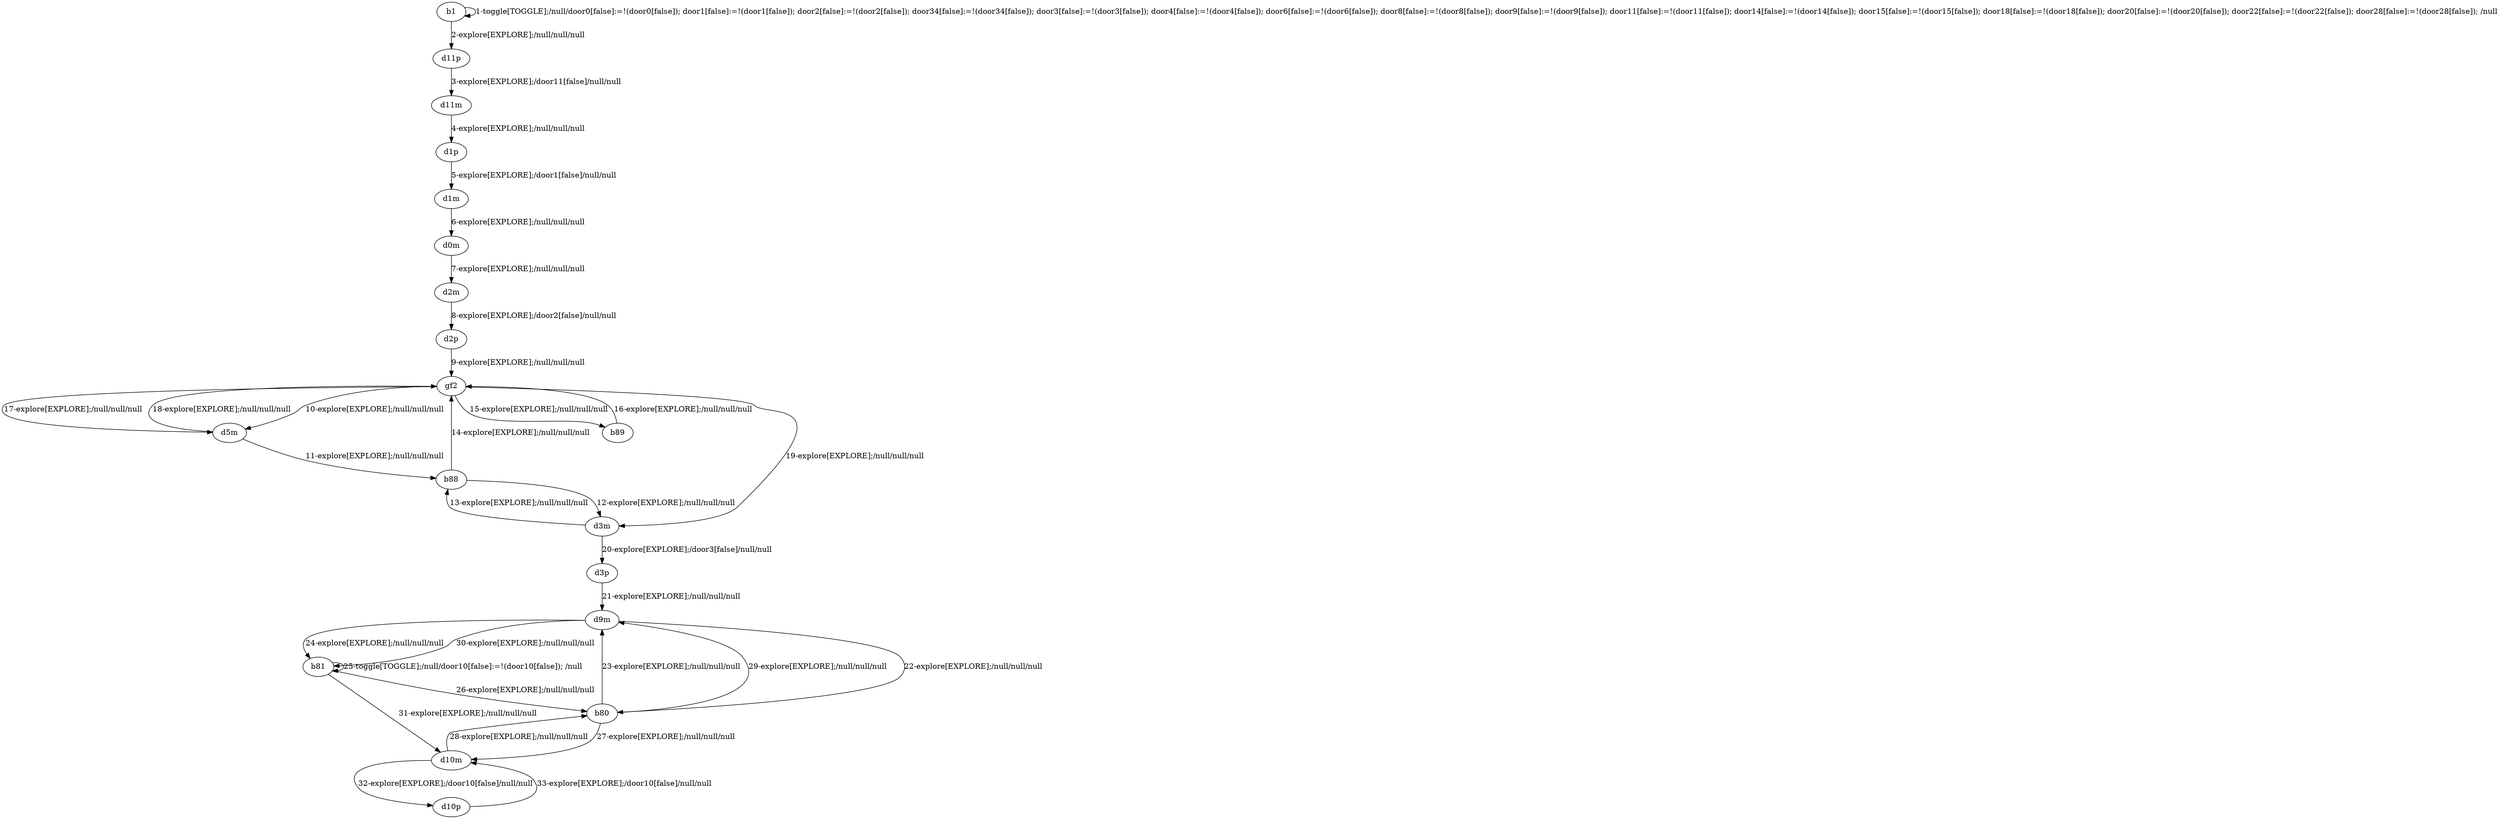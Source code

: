 # Total number of goals covered by this test: 1
# b81 --> b81

digraph g {
"b1" -> "b1" [label = "1-toggle[TOGGLE];/null/door0[false]:=!(door0[false]); door1[false]:=!(door1[false]); door2[false]:=!(door2[false]); door34[false]:=!(door34[false]); door3[false]:=!(door3[false]); door4[false]:=!(door4[false]); door6[false]:=!(door6[false]); door8[false]:=!(door8[false]); door9[false]:=!(door9[false]); door11[false]:=!(door11[false]); door14[false]:=!(door14[false]); door15[false]:=!(door15[false]); door18[false]:=!(door18[false]); door20[false]:=!(door20[false]); door22[false]:=!(door22[false]); door28[false]:=!(door28[false]); /null"];
"b1" -> "d11p" [label = "2-explore[EXPLORE];/null/null/null"];
"d11p" -> "d11m" [label = "3-explore[EXPLORE];/door11[false]/null/null"];
"d11m" -> "d1p" [label = "4-explore[EXPLORE];/null/null/null"];
"d1p" -> "d1m" [label = "5-explore[EXPLORE];/door1[false]/null/null"];
"d1m" -> "d0m" [label = "6-explore[EXPLORE];/null/null/null"];
"d0m" -> "d2m" [label = "7-explore[EXPLORE];/null/null/null"];
"d2m" -> "d2p" [label = "8-explore[EXPLORE];/door2[false]/null/null"];
"d2p" -> "gf2" [label = "9-explore[EXPLORE];/null/null/null"];
"gf2" -> "d5m" [label = "10-explore[EXPLORE];/null/null/null"];
"d5m" -> "b88" [label = "11-explore[EXPLORE];/null/null/null"];
"b88" -> "d3m" [label = "12-explore[EXPLORE];/null/null/null"];
"d3m" -> "b88" [label = "13-explore[EXPLORE];/null/null/null"];
"b88" -> "gf2" [label = "14-explore[EXPLORE];/null/null/null"];
"gf2" -> "b89" [label = "15-explore[EXPLORE];/null/null/null"];
"b89" -> "gf2" [label = "16-explore[EXPLORE];/null/null/null"];
"gf2" -> "d5m" [label = "17-explore[EXPLORE];/null/null/null"];
"d5m" -> "gf2" [label = "18-explore[EXPLORE];/null/null/null"];
"gf2" -> "d3m" [label = "19-explore[EXPLORE];/null/null/null"];
"d3m" -> "d3p" [label = "20-explore[EXPLORE];/door3[false]/null/null"];
"d3p" -> "d9m" [label = "21-explore[EXPLORE];/null/null/null"];
"d9m" -> "b80" [label = "22-explore[EXPLORE];/null/null/null"];
"b80" -> "d9m" [label = "23-explore[EXPLORE];/null/null/null"];
"d9m" -> "b81" [label = "24-explore[EXPLORE];/null/null/null"];
"b81" -> "b81" [label = "25-toggle[TOGGLE];/null/door10[false]:=!(door10[false]); /null"];
"b81" -> "b80" [label = "26-explore[EXPLORE];/null/null/null"];
"b80" -> "d10m" [label = "27-explore[EXPLORE];/null/null/null"];
"d10m" -> "b80" [label = "28-explore[EXPLORE];/null/null/null"];
"b80" -> "d9m" [label = "29-explore[EXPLORE];/null/null/null"];
"d9m" -> "b81" [label = "30-explore[EXPLORE];/null/null/null"];
"b81" -> "d10m" [label = "31-explore[EXPLORE];/null/null/null"];
"d10m" -> "d10p" [label = "32-explore[EXPLORE];/door10[false]/null/null"];
"d10p" -> "d10m" [label = "33-explore[EXPLORE];/door10[false]/null/null"];
}